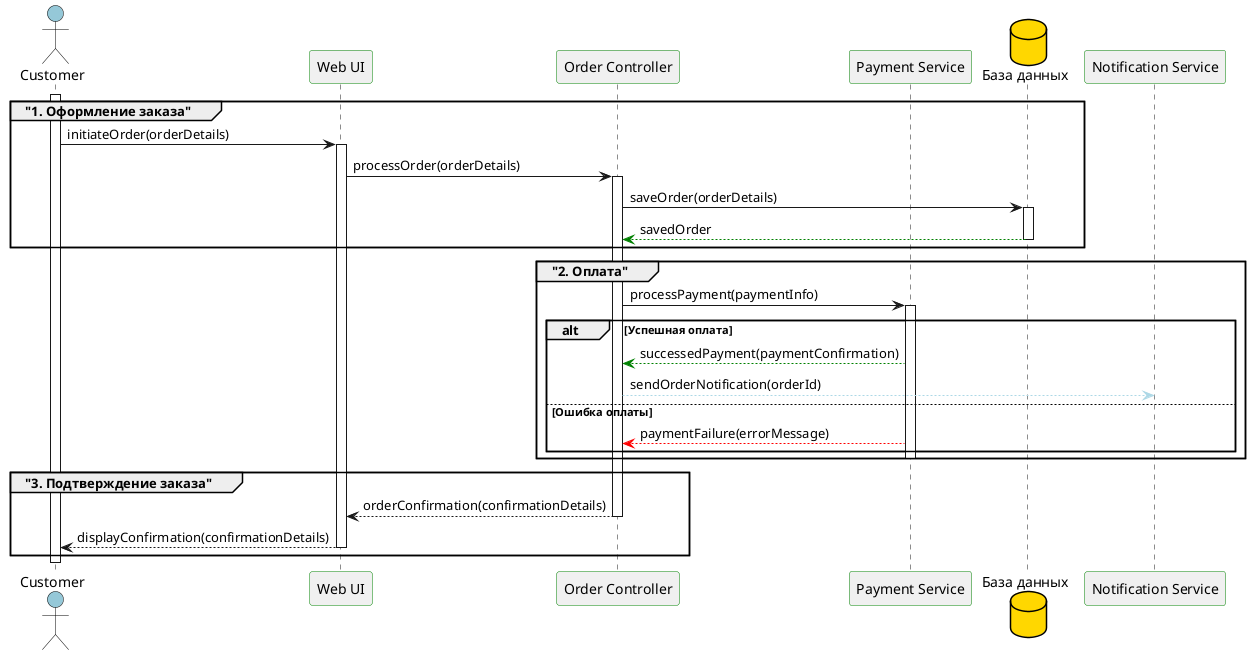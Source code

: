 @startuml
skinparam actor {
    BackgroundColor #95C8D8
    BorderColor Black
}
skinparam participant {
    BackgroundColor #F0F0F0
    BorderColor Green
}
skinparam database {
    BackgroundColor #FFD700
    BorderColor Black
}
skinparam sequenceMessageAlign left

actor Customer as C
participant "Web UI" as UI
participant "Order Controller" as OC
participant "Payment Service" as PS
database "База данных" as DB
participant "Notification Service" as NS

activate C
group "1. Оформление заказа"
    C -> UI : initiateOrder(orderDetails)
    activate UI
    UI -> OC : processOrder(orderDetails)
    activate OC
    OC -> DB : saveOrder(orderDetails)
    activate DB
    DB -[#green]-> OC : savedOrder
    deactivate DB
end
group "2. Оплата"
    OC -> PS : processPayment(paymentInfo)
    activate PS
    alt Успешная оплата
        PS -[#green]-> OC : successedPayment(paymentConfirmation)
        OC -[#lightblue]-> NS : sendOrderNotification(orderId)
    else Ошибка оплаты
        PS -[#red]-> OC : paymentFailure(errorMessage)
    end
    deactivate PS
end
group "3. Подтверждение заказа"
    OC --> UI : orderConfirmation(confirmationDetails)
    deactivate OC
    UI --> C : displayConfirmation(confirmationDetails)
    deactivate UI
end
deactivate C
@enduml